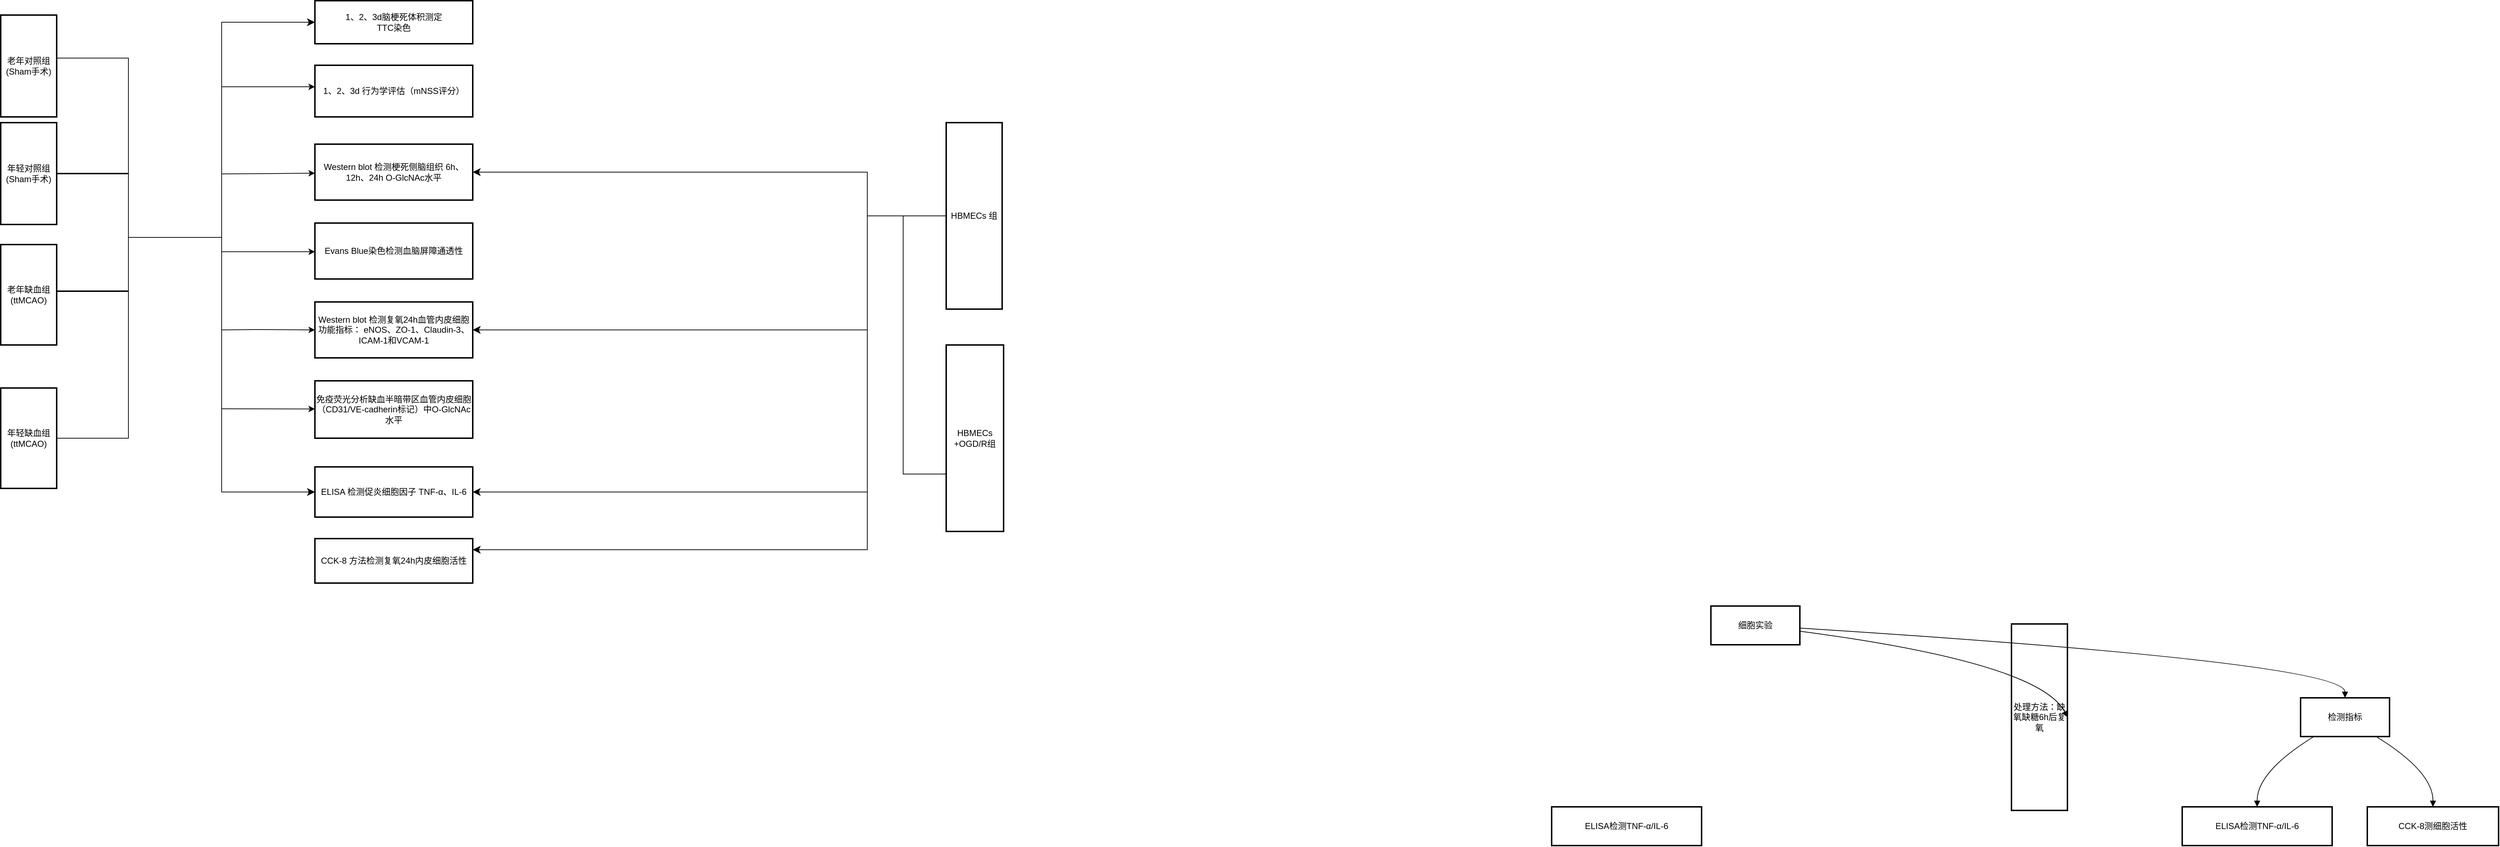 <mxfile version="26.0.16">
  <diagram name="第 1 页" id="xFfsTyWotrYMLV9bJrBI">
    <mxGraphModel dx="5272" dy="829" grid="1" gridSize="10" guides="1" tooltips="1" connect="1" arrows="1" fold="1" page="1" pageScale="1" pageWidth="3300" pageHeight="4681" math="0" shadow="0">
      <root>
        <mxCell id="0" />
        <mxCell id="1" parent="0" />
        <mxCell id="ZdD5bpX7GYeLZ1ydD8iu-57" value="老年对照组&#xa;(Sham手术)" style="whiteSpace=wrap;strokeWidth=2;direction=south;" parent="1" vertex="1">
          <mxGeometry x="-318" y="180" width="78" height="142" as="geometry" />
        </mxCell>
        <mxCell id="ZdD5bpX7GYeLZ1ydD8iu-58" value="年轻对照组&#xa;(Sham手术)" style="whiteSpace=wrap;strokeWidth=2;direction=south;" parent="1" vertex="1">
          <mxGeometry x="-318" y="330" width="78" height="142" as="geometry" />
        </mxCell>
        <mxCell id="ZdD5bpX7GYeLZ1ydD8iu-59" value="老年缺血组&#xa;(ttMCAO)" style="whiteSpace=wrap;strokeWidth=2;direction=south;" parent="1" vertex="1">
          <mxGeometry x="-318" y="500" width="78" height="140" as="geometry" />
        </mxCell>
        <mxCell id="ZdD5bpX7GYeLZ1ydD8iu-60" value="年轻缺血组&#xa;(ttMCAO)" style="whiteSpace=wrap;strokeWidth=2;direction=south;" parent="1" vertex="1">
          <mxGeometry x="-318" y="700" width="78" height="140" as="geometry" />
        </mxCell>
        <mxCell id="ZdD5bpX7GYeLZ1ydD8iu-64" value="1、2、3d 行为学评估（mNSS评分）" style="whiteSpace=wrap;strokeWidth=2;direction=west;" parent="1" vertex="1">
          <mxGeometry x="120" y="250" width="220" height="72" as="geometry" />
        </mxCell>
        <mxCell id="ZdD5bpX7GYeLZ1ydD8iu-65" value="1、2、3d脑梗死体积测定&#xa;TTC染色" style="whiteSpace=wrap;strokeWidth=2;direction=west;" parent="1" vertex="1">
          <mxGeometry x="120" y="160" width="220" height="60" as="geometry" />
        </mxCell>
        <mxCell id="ZdD5bpX7GYeLZ1ydD8iu-66" value="Evans Blue染色检测血脑屏障通透性" style="whiteSpace=wrap;strokeWidth=2;direction=west;" parent="1" vertex="1">
          <mxGeometry x="120" y="470" width="220" height="78" as="geometry" />
        </mxCell>
        <mxCell id="ZdD5bpX7GYeLZ1ydD8iu-67" value="Western blot 检测梗死侧脑组织 6h、12h、24h O-GlcNAc水平" style="whiteSpace=wrap;strokeWidth=2;direction=west;" parent="1" vertex="1">
          <mxGeometry x="120" y="360" width="220" height="78" as="geometry" />
        </mxCell>
        <mxCell id="ZdD5bpX7GYeLZ1ydD8iu-68" value="Western blot 检测复氧24h血管内皮细胞功能指标： eNOS、ZO-1、Claudin-3、ICAM-1和VCAM-1" style="whiteSpace=wrap;strokeWidth=2;direction=west;" parent="1" vertex="1">
          <mxGeometry x="120" y="580" width="220" height="78" as="geometry" />
        </mxCell>
        <mxCell id="ZdD5bpX7GYeLZ1ydD8iu-69" value="免疫荧光分析缺血半暗带区血管内皮细胞（CD31/VE-cadherin标记）中O-GlcNAc水平" style="whiteSpace=wrap;strokeWidth=2;direction=west;" parent="1" vertex="1">
          <mxGeometry x="120" y="690" width="220" height="80" as="geometry" />
        </mxCell>
        <mxCell id="ZdD5bpX7GYeLZ1ydD8iu-70" value="ELISA 检测促炎细胞因子 TNF-α、IL-6" style="whiteSpace=wrap;strokeWidth=2;direction=west;" parent="1" vertex="1">
          <mxGeometry x="120" y="810" width="220" height="70" as="geometry" />
        </mxCell>
        <mxCell id="ZdD5bpX7GYeLZ1ydD8iu-151" value="细胞实验" style="whiteSpace=wrap;strokeWidth=2;" parent="1" vertex="1">
          <mxGeometry x="2066" y="1004" width="124" height="54" as="geometry" />
        </mxCell>
        <mxCell id="ZdD5bpX7GYeLZ1ydD8iu-162" value="ELISA检测TNF-α/IL-6" style="whiteSpace=wrap;strokeWidth=2;" parent="1" vertex="1">
          <mxGeometry x="1844" y="1284" width="209" height="54" as="geometry" />
        </mxCell>
        <mxCell id="ZdD5bpX7GYeLZ1ydD8iu-163" value="HBMECs +OGD/R组" style="whiteSpace=wrap;strokeWidth=2;direction=south;" parent="1" vertex="1">
          <mxGeometry x="1000" y="640" width="80" height="260" as="geometry" />
        </mxCell>
        <mxCell id="ZdD5bpX7GYeLZ1ydD8iu-164" value="HBMECs 组" style="whiteSpace=wrap;strokeWidth=2;direction=south;" parent="1" vertex="1">
          <mxGeometry x="1000" y="330" width="78" height="260" as="geometry" />
        </mxCell>
        <mxCell id="ZdD5bpX7GYeLZ1ydD8iu-165" value="处理方法：缺氧缺糖6h后复氧" style="whiteSpace=wrap;strokeWidth=2;direction=south;" parent="1" vertex="1">
          <mxGeometry x="2485" y="1029" width="78" height="260" as="geometry" />
        </mxCell>
        <mxCell id="ZdD5bpX7GYeLZ1ydD8iu-166" value="检测指标" style="whiteSpace=wrap;strokeWidth=2;" parent="1" vertex="1">
          <mxGeometry x="2888" y="1132" width="124" height="54" as="geometry" />
        </mxCell>
        <mxCell id="ZdD5bpX7GYeLZ1ydD8iu-168" value="CCK-8 方法检测复氧24h内皮细胞活性" style="whiteSpace=wrap;strokeWidth=2;direction=west;" parent="1" vertex="1">
          <mxGeometry x="120" y="910" width="220" height="62" as="geometry" />
        </mxCell>
        <mxCell id="ZdD5bpX7GYeLZ1ydD8iu-169" value="ELISA检测TNF-α/IL-6" style="whiteSpace=wrap;strokeWidth=2;" parent="1" vertex="1">
          <mxGeometry x="2723" y="1284" width="209" height="54" as="geometry" />
        </mxCell>
        <mxCell id="ZdD5bpX7GYeLZ1ydD8iu-170" value="CCK-8测细胞活性" style="whiteSpace=wrap;strokeWidth=2;" parent="1" vertex="1">
          <mxGeometry x="2981" y="1284" width="183" height="54" as="geometry" />
        </mxCell>
        <mxCell id="ZdD5bpX7GYeLZ1ydD8iu-186" value="" style="curved=1;startArrow=none;endArrow=block;exitX=1;exitY=0.65;entryX=0.5;entryY=0;rounded=0;" parent="1" source="ZdD5bpX7GYeLZ1ydD8iu-151" target="ZdD5bpX7GYeLZ1ydD8iu-165" edge="1">
          <mxGeometry relative="1" as="geometry">
            <Array as="points">
              <mxPoint x="2524" y="1083" />
            </Array>
          </mxGeometry>
        </mxCell>
        <mxCell id="ZdD5bpX7GYeLZ1ydD8iu-187" value="" style="curved=1;startArrow=none;endArrow=block;exitX=1;exitY=0.57;entryX=0.5;entryY=0;rounded=0;" parent="1" source="ZdD5bpX7GYeLZ1ydD8iu-151" target="ZdD5bpX7GYeLZ1ydD8iu-166" edge="1">
          <mxGeometry relative="1" as="geometry">
            <Array as="points">
              <mxPoint x="2950" y="1083" />
            </Array>
          </mxGeometry>
        </mxCell>
        <mxCell id="ZdD5bpX7GYeLZ1ydD8iu-190" value="" style="curved=1;startArrow=none;endArrow=block;exitX=0.15;exitY=1;entryX=0.5;entryY=0;rounded=0;" parent="1" source="ZdD5bpX7GYeLZ1ydD8iu-166" target="ZdD5bpX7GYeLZ1ydD8iu-169" edge="1">
          <mxGeometry relative="1" as="geometry">
            <Array as="points">
              <mxPoint x="2827" y="1235" />
            </Array>
          </mxGeometry>
        </mxCell>
        <mxCell id="ZdD5bpX7GYeLZ1ydD8iu-191" value="" style="curved=1;startArrow=none;endArrow=block;exitX=0.85;exitY=1;entryX=0.5;entryY=0;rounded=0;" parent="1" source="ZdD5bpX7GYeLZ1ydD8iu-166" target="ZdD5bpX7GYeLZ1ydD8iu-170" edge="1">
          <mxGeometry relative="1" as="geometry">
            <Array as="points">
              <mxPoint x="3073" y="1235" />
            </Array>
          </mxGeometry>
        </mxCell>
        <mxCell id="ZdD5bpX7GYeLZ1ydD8iu-196" value="" style="edgeStyle=elbowEdgeStyle;elbow=horizontal;endArrow=classic;html=1;curved=0;rounded=0;endSize=8;startSize=8;exitX=0.5;exitY=1;exitDx=0;exitDy=0;entryX=0;entryY=0.5;entryDx=0;entryDy=0;" parent="1" source="ZdD5bpX7GYeLZ1ydD8iu-164" target="ZdD5bpX7GYeLZ1ydD8iu-68" edge="1">
          <mxGeometry width="50" height="50" relative="1" as="geometry">
            <mxPoint x="660" y="570" as="sourcePoint" />
            <mxPoint x="790" y="195" as="targetPoint" />
            <Array as="points">
              <mxPoint x="890" y="550" />
              <mxPoint x="890" y="240" />
            </Array>
          </mxGeometry>
        </mxCell>
        <mxCell id="ZdD5bpX7GYeLZ1ydD8iu-197" value="" style="edgeStyle=elbowEdgeStyle;elbow=horizontal;endArrow=classic;html=1;curved=0;rounded=0;endSize=8;startSize=8;entryX=0;entryY=0.75;entryDx=0;entryDy=0;" parent="1" target="ZdD5bpX7GYeLZ1ydD8iu-168" edge="1">
          <mxGeometry width="50" height="50" relative="1" as="geometry">
            <mxPoint x="1000" y="460" as="sourcePoint" />
            <mxPoint x="870" y="410" as="targetPoint" />
            <Array as="points">
              <mxPoint x="890" y="340" />
            </Array>
          </mxGeometry>
        </mxCell>
        <mxCell id="ZdD5bpX7GYeLZ1ydD8iu-199" value="" style="edgeStyle=elbowEdgeStyle;elbow=horizontal;endArrow=classic;html=1;curved=0;rounded=0;endSize=8;startSize=8;exitX=0.5;exitY=1;exitDx=0;exitDy=0;entryX=0;entryY=0.5;entryDx=0;entryDy=0;" parent="1" source="ZdD5bpX7GYeLZ1ydD8iu-164" target="ZdD5bpX7GYeLZ1ydD8iu-67" edge="1">
          <mxGeometry width="50" height="50" relative="1" as="geometry">
            <mxPoint x="870" y="460" as="sourcePoint" />
            <mxPoint x="920" y="410" as="targetPoint" />
            <Array as="points">
              <mxPoint x="890" y="430" />
              <mxPoint x="890" y="420" />
            </Array>
          </mxGeometry>
        </mxCell>
        <mxCell id="ZdD5bpX7GYeLZ1ydD8iu-202" value="" style="edgeStyle=elbowEdgeStyle;elbow=horizontal;endArrow=classic;html=1;curved=0;rounded=0;endSize=8;startSize=8;entryX=0;entryY=0.5;entryDx=0;entryDy=0;" parent="1" target="ZdD5bpX7GYeLZ1ydD8iu-70" edge="1">
          <mxGeometry width="50" height="50" relative="1" as="geometry">
            <mxPoint x="990" y="460" as="sourcePoint" />
            <mxPoint x="920" y="410" as="targetPoint" />
            <Array as="points">
              <mxPoint x="890" y="660" />
            </Array>
          </mxGeometry>
        </mxCell>
        <mxCell id="2ft58m9F2QiJP_cwq27R-38" value="" style="endArrow=classic;html=1;rounded=0;entryX=1;entryY=0.5;entryDx=0;entryDy=0;" edge="1" parent="1" target="ZdD5bpX7GYeLZ1ydD8iu-68">
          <mxGeometry width="50" height="50" relative="1" as="geometry">
            <mxPoint x="-10" y="619" as="sourcePoint" />
            <mxPoint x="70" y="618.5" as="targetPoint" />
            <Array as="points">
              <mxPoint x="40" y="618.5" />
            </Array>
          </mxGeometry>
        </mxCell>
        <mxCell id="2ft58m9F2QiJP_cwq27R-42" value="" style="shape=partialRectangle;whiteSpace=wrap;html=1;bottom=1;right=1;left=1;top=0;fillColor=none;routingCenterX=-0.5;direction=north;" vertex="1" parent="1">
          <mxGeometry x="-240" y="240" width="100" height="530" as="geometry" />
        </mxCell>
        <mxCell id="2ft58m9F2QiJP_cwq27R-43" value="" style="line;strokeWidth=2;html=1;" vertex="1" parent="1">
          <mxGeometry x="-240" y="396" width="100" height="10" as="geometry" />
        </mxCell>
        <mxCell id="2ft58m9F2QiJP_cwq27R-44" value="" style="line;strokeWidth=2;html=1;" vertex="1" parent="1">
          <mxGeometry x="-240" y="560" width="100" height="10" as="geometry" />
        </mxCell>
        <mxCell id="2ft58m9F2QiJP_cwq27R-56" value="" style="edgeStyle=elbowEdgeStyle;elbow=horizontal;endArrow=classic;html=1;curved=0;rounded=0;endSize=8;startSize=8;entryX=1;entryY=0.5;entryDx=0;entryDy=0;" edge="1" parent="1" target="ZdD5bpX7GYeLZ1ydD8iu-65">
          <mxGeometry width="50" height="50" relative="1" as="geometry">
            <mxPoint x="-140" y="490" as="sourcePoint" />
            <mxPoint x="350" y="490" as="targetPoint" />
            <Array as="points">
              <mxPoint x="-10" y="460" />
            </Array>
          </mxGeometry>
        </mxCell>
        <mxCell id="2ft58m9F2QiJP_cwq27R-57" value="" style="edgeStyle=elbowEdgeStyle;elbow=horizontal;endArrow=classic;html=1;curved=0;rounded=0;endSize=8;startSize=8;entryX=1;entryY=0.5;entryDx=0;entryDy=0;" edge="1" parent="1" target="ZdD5bpX7GYeLZ1ydD8iu-70">
          <mxGeometry width="50" height="50" relative="1" as="geometry">
            <mxPoint x="-10" y="480" as="sourcePoint" />
            <mxPoint x="110" y="538" as="targetPoint" />
            <Array as="points">
              <mxPoint x="-10" y="520" />
              <mxPoint x="-10" y="500" />
            </Array>
          </mxGeometry>
        </mxCell>
        <mxCell id="2ft58m9F2QiJP_cwq27R-59" value="" style="endArrow=classic;html=1;rounded=0;" edge="1" parent="1">
          <mxGeometry width="50" height="50" relative="1" as="geometry">
            <mxPoint x="-10" y="510" as="sourcePoint" />
            <mxPoint x="120" y="510" as="targetPoint" />
          </mxGeometry>
        </mxCell>
        <mxCell id="2ft58m9F2QiJP_cwq27R-60" value="" style="endArrow=classic;html=1;rounded=0;" edge="1" parent="1">
          <mxGeometry width="50" height="50" relative="1" as="geometry">
            <mxPoint x="-10" y="401.5" as="sourcePoint" />
            <mxPoint x="120" y="400.5" as="targetPoint" />
          </mxGeometry>
        </mxCell>
        <mxCell id="2ft58m9F2QiJP_cwq27R-61" value="" style="shape=partialRectangle;whiteSpace=wrap;html=1;bottom=1;right=1;left=1;top=0;fillColor=none;routingCenterX=-0.5;direction=south;" vertex="1" parent="1">
          <mxGeometry x="940" y="460" width="60" height="360" as="geometry" />
        </mxCell>
        <mxCell id="2ft58m9F2QiJP_cwq27R-63" value="" style="endArrow=classic;html=1;rounded=0;" edge="1" parent="1">
          <mxGeometry width="50" height="50" relative="1" as="geometry">
            <mxPoint x="-10" y="280" as="sourcePoint" />
            <mxPoint x="120" y="280" as="targetPoint" />
          </mxGeometry>
        </mxCell>
        <mxCell id="2ft58m9F2QiJP_cwq27R-64" value="" style="endArrow=classic;html=1;rounded=0;" edge="1" parent="1">
          <mxGeometry width="50" height="50" relative="1" as="geometry">
            <mxPoint x="-10" y="729" as="sourcePoint" />
            <mxPoint x="120" y="729.23" as="targetPoint" />
          </mxGeometry>
        </mxCell>
      </root>
    </mxGraphModel>
  </diagram>
</mxfile>

